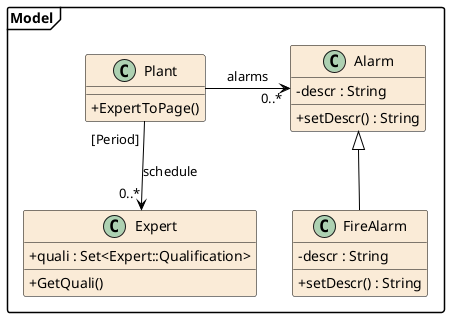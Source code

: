 @startuml Alarm

allow_mixing
skinparam packageStyle frame
skinparam Shadowing false

skinparam classAttributeIconSize 0
skinparam ClassBorderThickness 0.5
skinparam class {
    BackgroundColor AntiqueWhite
    ArrowColor Black
    BorderColor Black
}
skinparam defaultTextAlignment center

package Model {
   
    Class Expert {
        + quali : Set<Expert::Qualification>
        + GetQuali()
    }
    
    class Plant{ 
        +ExpertToPage()
    }

    class Alarm {
        -descr : String 
        +setDescr() : String
    }
    
    class FireAlarm {
        -descr : String 
        +setDescr() : String
    }    
  
    Plant -right-> "0..*" Alarm : alarms
    Plant "[Period]" -down-> "0..*" Expert : schedule
    Alarm <|-- FireAlarm
}

@enduml